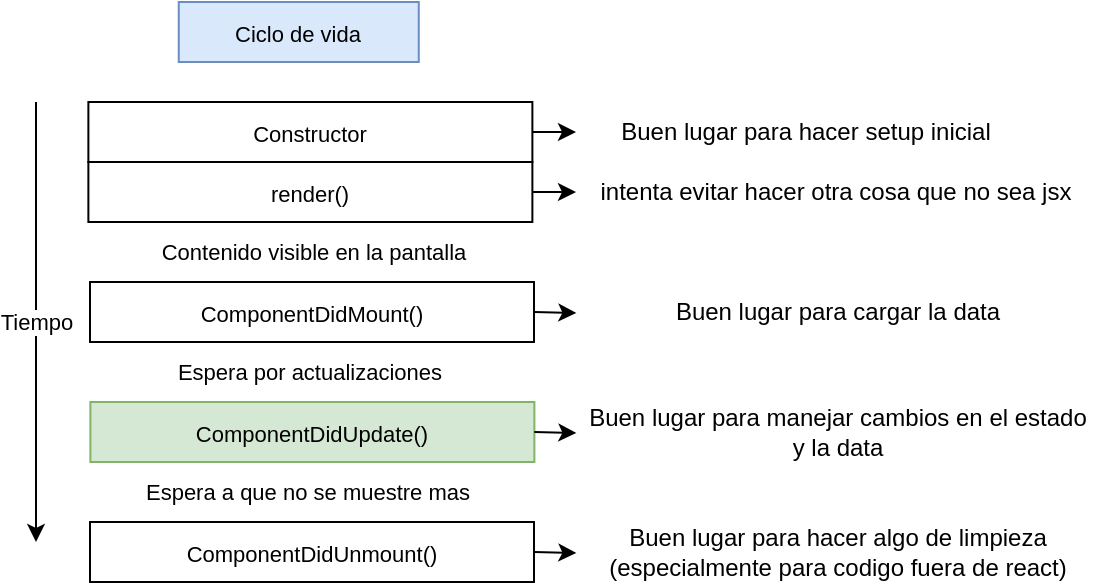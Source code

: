 <mxfile version="16.4.0" type="device"><diagram id="vxx5PGcnoUaJN35QzPoA" name="Página-1"><mxGraphModel dx="496" dy="316" grid="1" gridSize="10" guides="1" tooltips="1" connect="1" arrows="1" fold="1" page="1" pageScale="1" pageWidth="827" pageHeight="1169" math="0" shadow="0"><root><mxCell id="0"/><mxCell id="1" parent="0"/><mxCell id="89l6sooOV2xjMn1KRSGB-1" value="&lt;font style=&quot;font-size: 11px&quot;&gt;Ciclo de vida&lt;/font&gt;" style="rounded=0;whiteSpace=wrap;html=1;fontSize=14;strokeWidth=1;fillColor=#dae8fc;strokeColor=#6c8ebf;" vertex="1" parent="1"><mxGeometry x="221.38" y="60" width="120" height="30" as="geometry"/></mxCell><mxCell id="89l6sooOV2xjMn1KRSGB-13" style="edgeStyle=orthogonalEdgeStyle;rounded=0;orthogonalLoop=1;jettySize=auto;html=1;exitX=1;exitY=0.5;exitDx=0;exitDy=0;" edge="1" parent="1" source="89l6sooOV2xjMn1KRSGB-2" target="89l6sooOV2xjMn1KRSGB-11"><mxGeometry relative="1" as="geometry"/></mxCell><mxCell id="89l6sooOV2xjMn1KRSGB-2" value="&lt;font style=&quot;font-size: 11px&quot;&gt;Constructor&lt;/font&gt;" style="rounded=0;whiteSpace=wrap;html=1;fontSize=14;strokeWidth=1;" vertex="1" parent="1"><mxGeometry x="176.19" y="110" width="222" height="30" as="geometry"/></mxCell><mxCell id="89l6sooOV2xjMn1KRSGB-14" style="edgeStyle=orthogonalEdgeStyle;rounded=0;orthogonalLoop=1;jettySize=auto;html=1;exitX=1;exitY=0.5;exitDx=0;exitDy=0;" edge="1" parent="1" source="89l6sooOV2xjMn1KRSGB-3" target="89l6sooOV2xjMn1KRSGB-12"><mxGeometry relative="1" as="geometry"/></mxCell><mxCell id="89l6sooOV2xjMn1KRSGB-3" value="&lt;font style=&quot;font-size: 11px&quot;&gt;render()&lt;/font&gt;" style="rounded=0;whiteSpace=wrap;html=1;fontSize=14;strokeWidth=1;" vertex="1" parent="1"><mxGeometry x="176.19" y="140" width="222" height="30" as="geometry"/></mxCell><mxCell id="89l6sooOV2xjMn1KRSGB-4" value="&lt;font style=&quot;font-size: 11px&quot;&gt;ComponentDidMount()&lt;/font&gt;" style="rounded=0;whiteSpace=wrap;html=1;fontSize=14;strokeWidth=1;" vertex="1" parent="1"><mxGeometry x="177" y="200" width="222" height="30" as="geometry"/></mxCell><mxCell id="89l6sooOV2xjMn1KRSGB-5" value="Tiempo" style="endArrow=classic;html=1;rounded=0;fontSize=11;" edge="1" parent="1"><mxGeometry width="50" height="50" relative="1" as="geometry"><mxPoint x="150.0" y="110" as="sourcePoint"/><mxPoint x="150.0" y="330" as="targetPoint"/></mxGeometry></mxCell><mxCell id="89l6sooOV2xjMn1KRSGB-6" value="Contenido visible en la pantalla" style="text;html=1;strokeColor=none;fillColor=none;align=center;verticalAlign=middle;whiteSpace=wrap;rounded=0;fontSize=11;" vertex="1" parent="1"><mxGeometry x="179" y="170" width="220" height="30" as="geometry"/></mxCell><mxCell id="89l6sooOV2xjMn1KRSGB-7" value="&lt;font style=&quot;font-size: 11px&quot;&gt;ComponentDidUpdate()&lt;/font&gt;" style="rounded=0;whiteSpace=wrap;html=1;fontSize=14;strokeWidth=1;fillColor=#d5e8d4;strokeColor=#82b366;" vertex="1" parent="1"><mxGeometry x="177.19" y="260" width="222" height="30" as="geometry"/></mxCell><mxCell id="89l6sooOV2xjMn1KRSGB-8" value="Espera por actualizaciones" style="text;html=1;strokeColor=none;fillColor=none;align=center;verticalAlign=middle;whiteSpace=wrap;rounded=0;fontSize=11;" vertex="1" parent="1"><mxGeometry x="177.19" y="230" width="220" height="30" as="geometry"/></mxCell><mxCell id="89l6sooOV2xjMn1KRSGB-9" value="&lt;font style=&quot;font-size: 11px&quot;&gt;ComponentDidUnmount()&lt;/font&gt;" style="rounded=0;whiteSpace=wrap;html=1;fontSize=14;strokeWidth=1;" vertex="1" parent="1"><mxGeometry x="177" y="320" width="222" height="30" as="geometry"/></mxCell><mxCell id="89l6sooOV2xjMn1KRSGB-10" value="Espera a que no se muestre mas" style="text;html=1;strokeColor=none;fillColor=none;align=center;verticalAlign=middle;whiteSpace=wrap;rounded=0;fontSize=11;" vertex="1" parent="1"><mxGeometry x="176.19" y="290" width="220" height="30" as="geometry"/></mxCell><mxCell id="89l6sooOV2xjMn1KRSGB-11" value="Buen lugar para hacer setup inicial" style="text;html=1;strokeColor=none;fillColor=none;align=center;verticalAlign=middle;whiteSpace=wrap;rounded=0;" vertex="1" parent="1"><mxGeometry x="420" y="110" width="230" height="30" as="geometry"/></mxCell><mxCell id="89l6sooOV2xjMn1KRSGB-12" value="intenta evitar hacer otra cosa que no sea jsx" style="text;html=1;strokeColor=none;fillColor=none;align=center;verticalAlign=middle;whiteSpace=wrap;rounded=0;" vertex="1" parent="1"><mxGeometry x="420" y="140" width="260" height="30" as="geometry"/></mxCell><mxCell id="89l6sooOV2xjMn1KRSGB-15" style="edgeStyle=orthogonalEdgeStyle;rounded=0;orthogonalLoop=1;jettySize=auto;html=1;exitX=1;exitY=0.5;exitDx=0;exitDy=0;" edge="1" parent="1" target="89l6sooOV2xjMn1KRSGB-16"><mxGeometry relative="1" as="geometry"><mxPoint x="399.19" y="215" as="sourcePoint"/></mxGeometry></mxCell><mxCell id="89l6sooOV2xjMn1KRSGB-16" value="Buen lugar para cargar la data" style="text;html=1;strokeColor=none;fillColor=none;align=center;verticalAlign=middle;whiteSpace=wrap;rounded=0;" vertex="1" parent="1"><mxGeometry x="421" y="200" width="260" height="30" as="geometry"/></mxCell><mxCell id="89l6sooOV2xjMn1KRSGB-17" style="edgeStyle=orthogonalEdgeStyle;rounded=0;orthogonalLoop=1;jettySize=auto;html=1;exitX=1;exitY=0.5;exitDx=0;exitDy=0;" edge="1" parent="1" target="89l6sooOV2xjMn1KRSGB-18"><mxGeometry relative="1" as="geometry"><mxPoint x="399.19" y="275" as="sourcePoint"/></mxGeometry></mxCell><mxCell id="89l6sooOV2xjMn1KRSGB-18" value="Buen lugar para manejar cambios en el estado y la data" style="text;html=1;strokeColor=none;fillColor=none;align=center;verticalAlign=middle;whiteSpace=wrap;rounded=0;" vertex="1" parent="1"><mxGeometry x="421" y="260" width="260" height="30" as="geometry"/></mxCell><mxCell id="89l6sooOV2xjMn1KRSGB-19" style="edgeStyle=orthogonalEdgeStyle;rounded=0;orthogonalLoop=1;jettySize=auto;html=1;exitX=1;exitY=0.5;exitDx=0;exitDy=0;" edge="1" parent="1" target="89l6sooOV2xjMn1KRSGB-20"><mxGeometry relative="1" as="geometry"><mxPoint x="399.19" y="335" as="sourcePoint"/></mxGeometry></mxCell><mxCell id="89l6sooOV2xjMn1KRSGB-20" value="Buen lugar para hacer algo de limpieza (especialmente para codigo fuera de react)" style="text;html=1;strokeColor=none;fillColor=none;align=center;verticalAlign=middle;whiteSpace=wrap;rounded=0;" vertex="1" parent="1"><mxGeometry x="421" y="320" width="260" height="30" as="geometry"/></mxCell></root></mxGraphModel></diagram></mxfile>